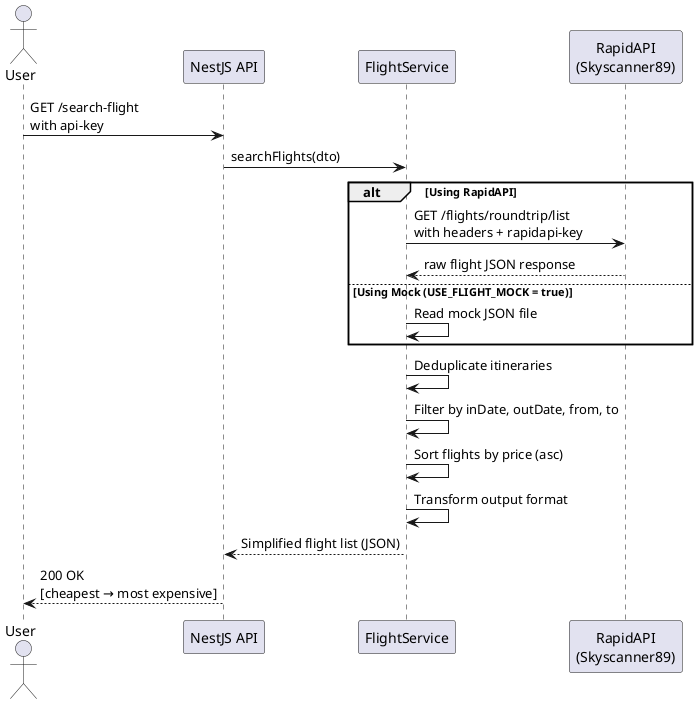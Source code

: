 @startuml
actor User
participant "NestJS API" as API
participant "FlightService" as Service
participant "RapidAPI\n(Skyscanner89)" as RapidAPI

User -> API : GET /search-flight\nwith api-key
API -> Service : searchFlights(dto)

alt Using RapidAPI
    Service -> RapidAPI : GET /flights/roundtrip/list\nwith headers + rapidapi-key
    RapidAPI --> Service : raw flight JSON response
else Using Mock (USE_FLIGHT_MOCK = true)
    Service -> Service : Read mock JSON file
end

Service -> Service : Deduplicate itineraries
Service -> Service : Filter by inDate, outDate, from, to
Service -> Service : Sort flights by price (asc)
Service -> Service : Transform output format

Service --> API : Simplified flight list (JSON)
API --> User : 200 OK\n[cheapest → most expensive]
@enduml
